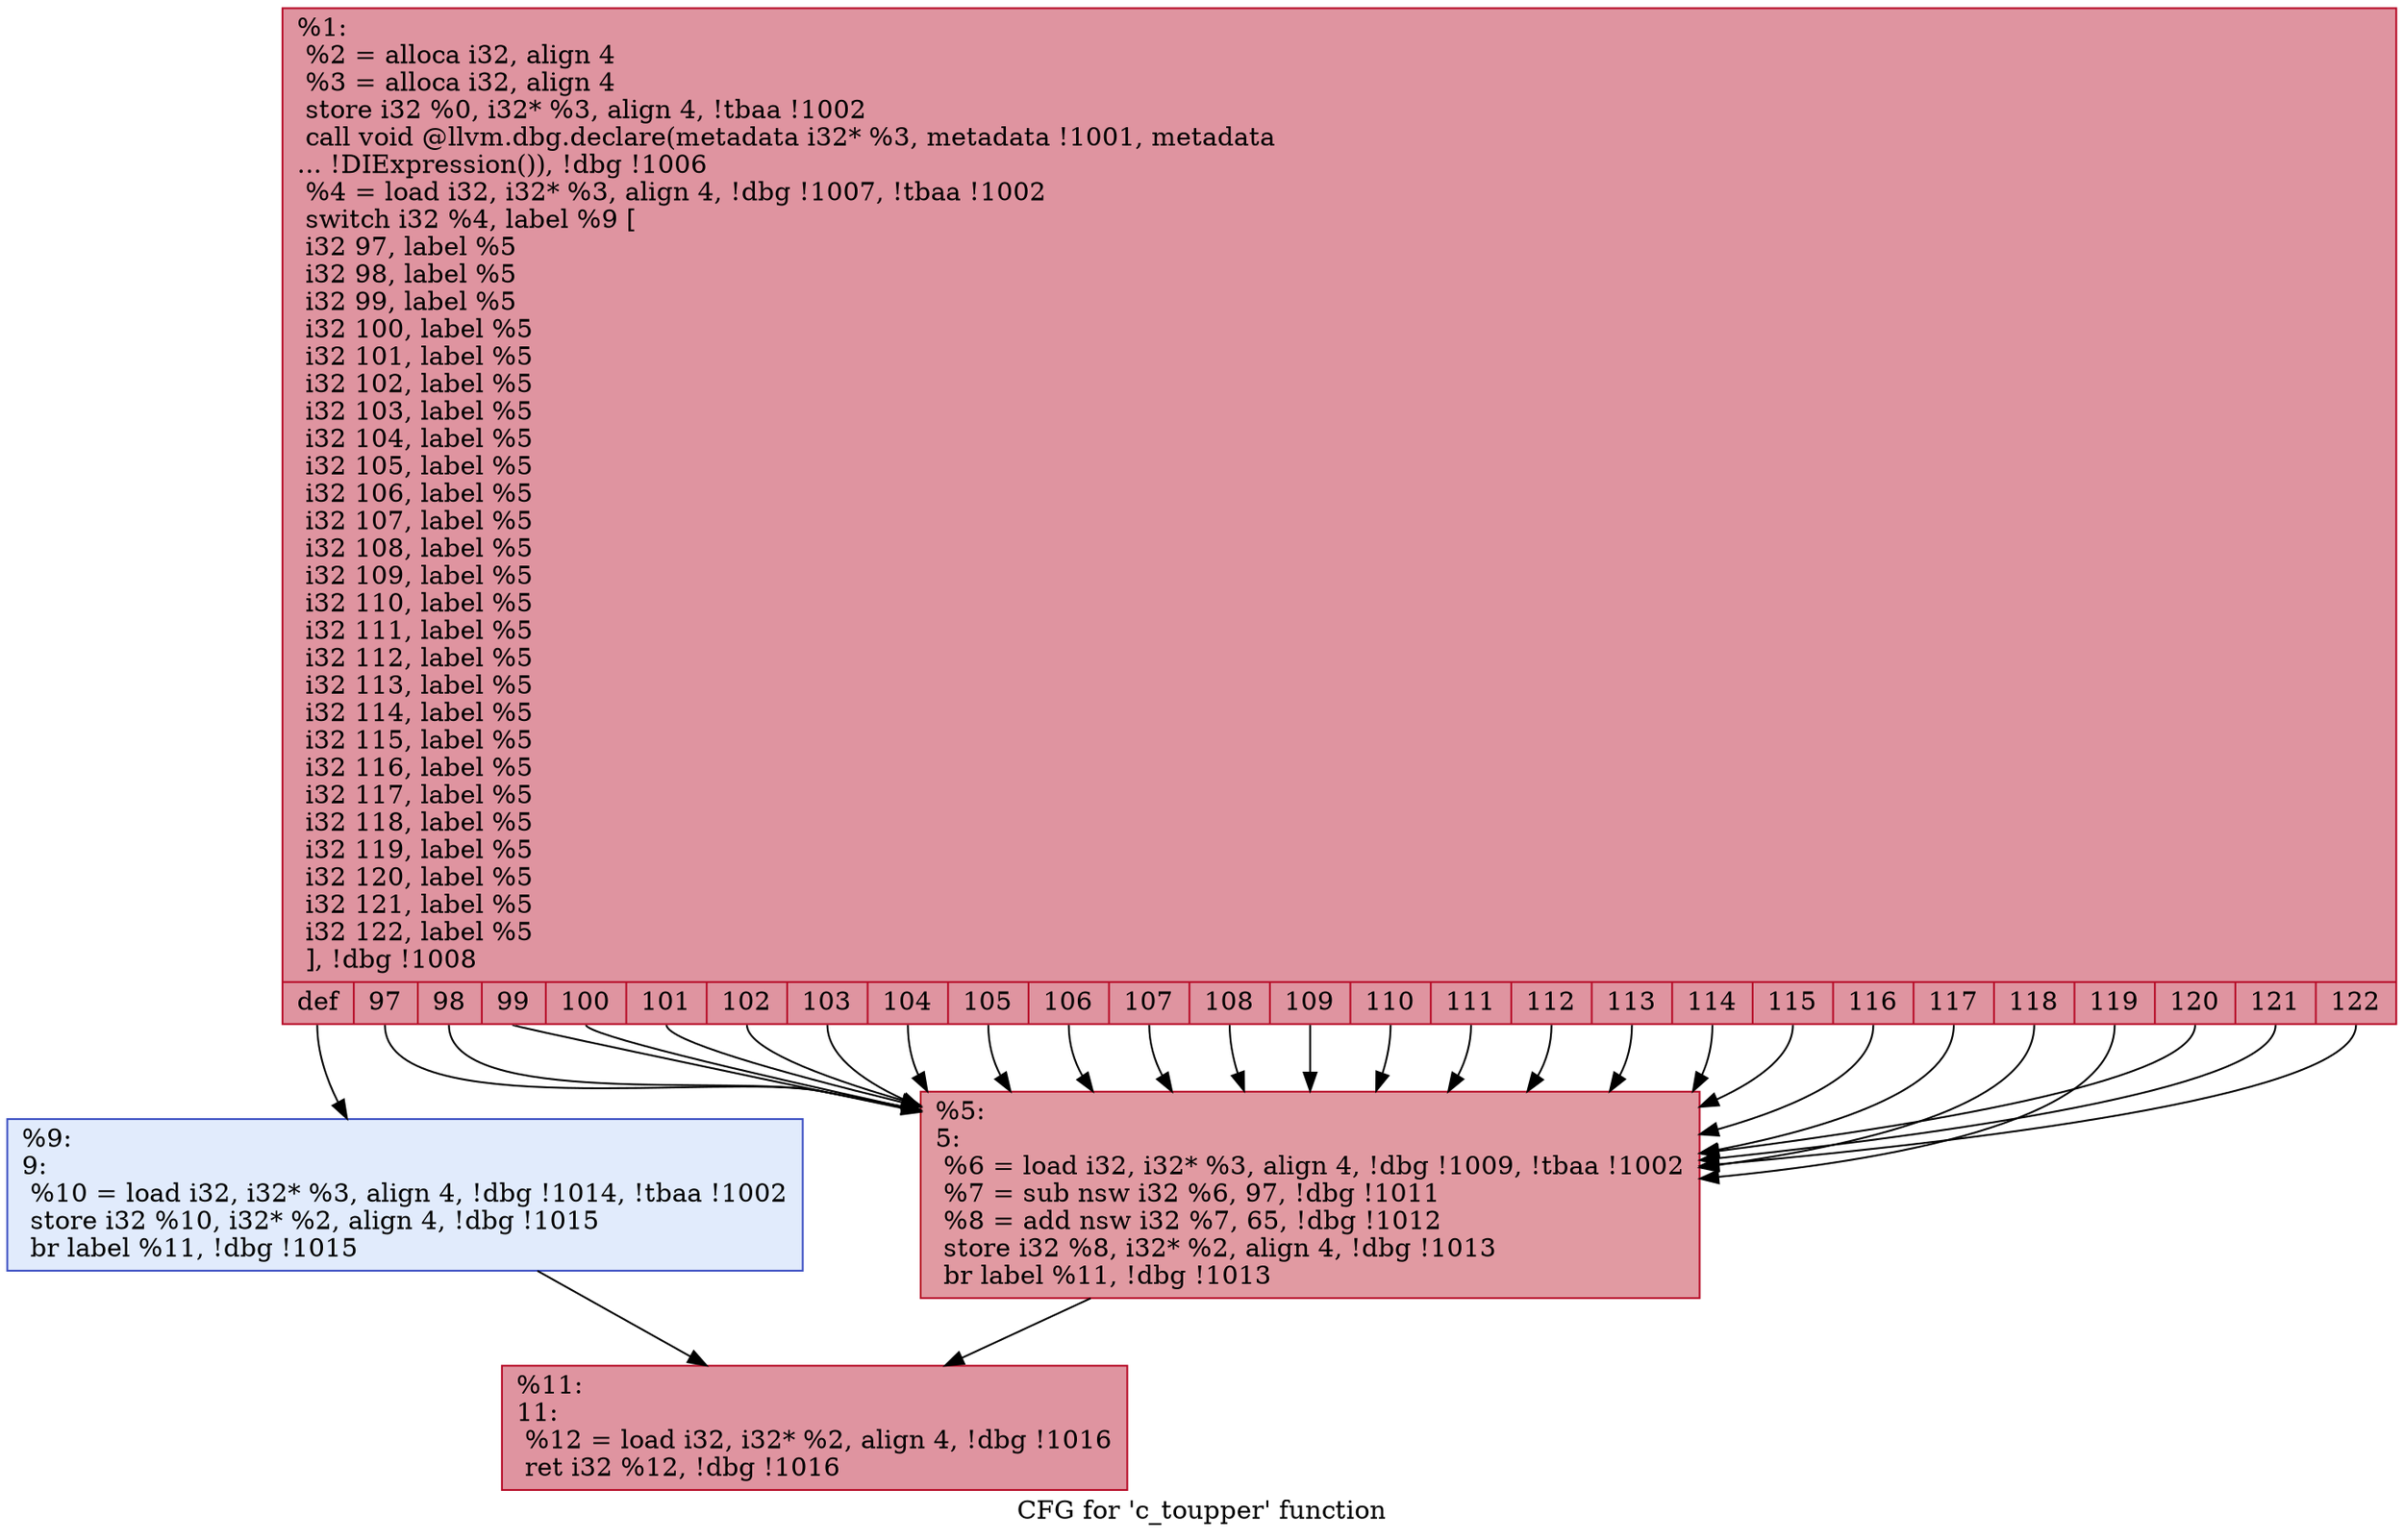 digraph "CFG for 'c_toupper' function" {
	label="CFG for 'c_toupper' function";

	Node0x23d8e90 [shape=record,color="#b70d28ff", style=filled, fillcolor="#b70d2870",label="{%1:\l  %2 = alloca i32, align 4\l  %3 = alloca i32, align 4\l  store i32 %0, i32* %3, align 4, !tbaa !1002\l  call void @llvm.dbg.declare(metadata i32* %3, metadata !1001, metadata\l... !DIExpression()), !dbg !1006\l  %4 = load i32, i32* %3, align 4, !dbg !1007, !tbaa !1002\l  switch i32 %4, label %9 [\l    i32 97, label %5\l    i32 98, label %5\l    i32 99, label %5\l    i32 100, label %5\l    i32 101, label %5\l    i32 102, label %5\l    i32 103, label %5\l    i32 104, label %5\l    i32 105, label %5\l    i32 106, label %5\l    i32 107, label %5\l    i32 108, label %5\l    i32 109, label %5\l    i32 110, label %5\l    i32 111, label %5\l    i32 112, label %5\l    i32 113, label %5\l    i32 114, label %5\l    i32 115, label %5\l    i32 116, label %5\l    i32 117, label %5\l    i32 118, label %5\l    i32 119, label %5\l    i32 120, label %5\l    i32 121, label %5\l    i32 122, label %5\l  ], !dbg !1008\l|{<s0>def|<s1>97|<s2>98|<s3>99|<s4>100|<s5>101|<s6>102|<s7>103|<s8>104|<s9>105|<s10>106|<s11>107|<s12>108|<s13>109|<s14>110|<s15>111|<s16>112|<s17>113|<s18>114|<s19>115|<s20>116|<s21>117|<s22>118|<s23>119|<s24>120|<s25>121|<s26>122}}"];
	Node0x23d8e90:s0 -> Node0x23d8f30;
	Node0x23d8e90:s1 -> Node0x23d8ee0;
	Node0x23d8e90:s2 -> Node0x23d8ee0;
	Node0x23d8e90:s3 -> Node0x23d8ee0;
	Node0x23d8e90:s4 -> Node0x23d8ee0;
	Node0x23d8e90:s5 -> Node0x23d8ee0;
	Node0x23d8e90:s6 -> Node0x23d8ee0;
	Node0x23d8e90:s7 -> Node0x23d8ee0;
	Node0x23d8e90:s8 -> Node0x23d8ee0;
	Node0x23d8e90:s9 -> Node0x23d8ee0;
	Node0x23d8e90:s10 -> Node0x23d8ee0;
	Node0x23d8e90:s11 -> Node0x23d8ee0;
	Node0x23d8e90:s12 -> Node0x23d8ee0;
	Node0x23d8e90:s13 -> Node0x23d8ee0;
	Node0x23d8e90:s14 -> Node0x23d8ee0;
	Node0x23d8e90:s15 -> Node0x23d8ee0;
	Node0x23d8e90:s16 -> Node0x23d8ee0;
	Node0x23d8e90:s17 -> Node0x23d8ee0;
	Node0x23d8e90:s18 -> Node0x23d8ee0;
	Node0x23d8e90:s19 -> Node0x23d8ee0;
	Node0x23d8e90:s20 -> Node0x23d8ee0;
	Node0x23d8e90:s21 -> Node0x23d8ee0;
	Node0x23d8e90:s22 -> Node0x23d8ee0;
	Node0x23d8e90:s23 -> Node0x23d8ee0;
	Node0x23d8e90:s24 -> Node0x23d8ee0;
	Node0x23d8e90:s25 -> Node0x23d8ee0;
	Node0x23d8e90:s26 -> Node0x23d8ee0;
	Node0x23d8ee0 [shape=record,color="#b70d28ff", style=filled, fillcolor="#bb1b2c70",label="{%5:\l5:                                                \l  %6 = load i32, i32* %3, align 4, !dbg !1009, !tbaa !1002\l  %7 = sub nsw i32 %6, 97, !dbg !1011\l  %8 = add nsw i32 %7, 65, !dbg !1012\l  store i32 %8, i32* %2, align 4, !dbg !1013\l  br label %11, !dbg !1013\l}"];
	Node0x23d8ee0 -> Node0x23d8f80;
	Node0x23d8f30 [shape=record,color="#3d50c3ff", style=filled, fillcolor="#bbd1f870",label="{%9:\l9:                                                \l  %10 = load i32, i32* %3, align 4, !dbg !1014, !tbaa !1002\l  store i32 %10, i32* %2, align 4, !dbg !1015\l  br label %11, !dbg !1015\l}"];
	Node0x23d8f30 -> Node0x23d8f80;
	Node0x23d8f80 [shape=record,color="#b70d28ff", style=filled, fillcolor="#b70d2870",label="{%11:\l11:                                               \l  %12 = load i32, i32* %2, align 4, !dbg !1016\l  ret i32 %12, !dbg !1016\l}"];
}
